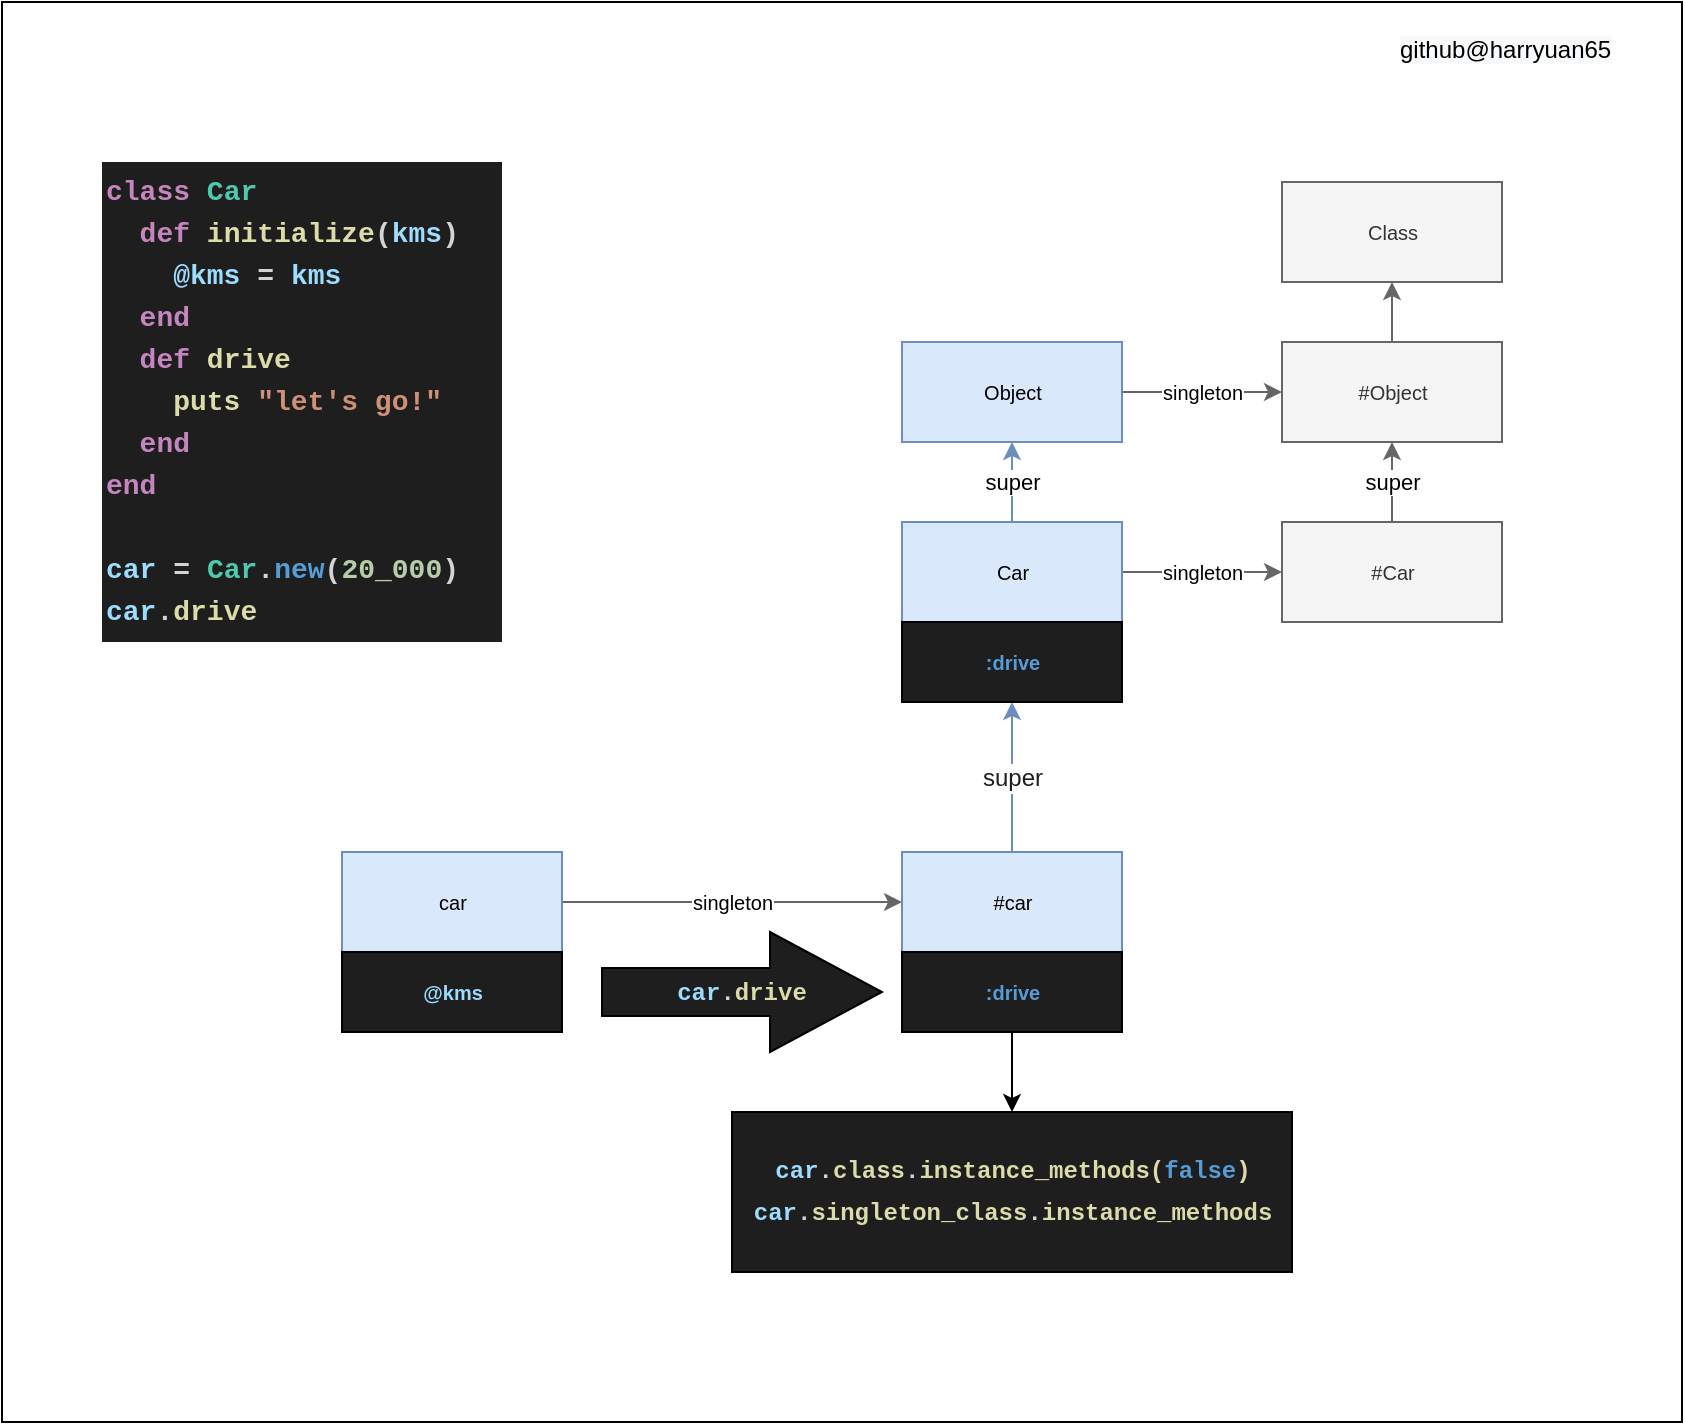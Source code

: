 <mxfile>
    <diagram id="1DmJG_v_HB7CN_tW5fvp" name="Page-1">
        <mxGraphModel dx="2190" dy="1427" grid="1" gridSize="10" guides="1" tooltips="1" connect="1" arrows="1" fold="1" page="1" pageScale="1" pageWidth="827" pageHeight="1169" background="#ffffff" math="0" shadow="0">
            <root>
                <mxCell id="0"/>
                <mxCell id="1" parent="0"/>
                <mxCell id="57" value="" style="rounded=0;whiteSpace=wrap;html=1;" vertex="1" parent="1">
                    <mxGeometry width="840" height="710" as="geometry"/>
                </mxCell>
                <mxCell id="22" value="singleton" style="edgeStyle=none;html=1;fontSize=10;fillColor=#f5f5f5;strokeColor=#666666;" parent="1" source="20" target="21" edge="1">
                    <mxGeometry relative="1" as="geometry">
                        <mxPoint as="offset"/>
                    </mxGeometry>
                </mxCell>
                <mxCell id="20" value="Object" style="html=1;fontSize=10;fillColor=#dae8fc;strokeColor=#6c8ebf;" parent="1" vertex="1">
                    <mxGeometry x="450" y="170" width="110" height="50" as="geometry"/>
                </mxCell>
                <mxCell id="24" value="" style="edgeStyle=none;html=1;fontSize=10;fillColor=#f5f5f5;strokeColor=#666666;" parent="1" source="21" target="23" edge="1">
                    <mxGeometry relative="1" as="geometry"/>
                </mxCell>
                <mxCell id="21" value="&lt;span style=&quot;font-weight: normal&quot;&gt;#&lt;span&gt;Object&lt;/span&gt;&lt;/span&gt;" style="html=1;fontSize=10;fontStyle=1;fillColor=#f5f5f5;fontColor=#333333;strokeColor=#666666;" parent="1" vertex="1">
                    <mxGeometry x="640" y="170" width="110" height="50" as="geometry"/>
                </mxCell>
                <mxCell id="23" value="Class" style="html=1;fontSize=10;fillColor=#f5f5f5;fontColor=#333333;strokeColor=#666666;" parent="1" vertex="1">
                    <mxGeometry x="640" y="90" width="110" height="50" as="geometry"/>
                </mxCell>
                <mxCell id="29" value="klass" style="edgeStyle=none;html=1;fontSize=10;" parent="1" edge="1">
                    <mxGeometry relative="1" as="geometry">
                        <mxPoint x="560" y="245" as="sourcePoint"/>
                    </mxGeometry>
                </mxCell>
                <mxCell id="33" value="singleton" style="edgeStyle=none;html=1;fontSize=10;fillColor=#f5f5f5;strokeColor=#666666;" parent="1" source="30" target="31" edge="1">
                    <mxGeometry relative="1" as="geometry"/>
                </mxCell>
                <mxCell id="47" value="super" style="edgeStyle=none;html=1;fillColor=#dae8fc;strokeColor=#6c8ebf;" parent="1" source="30" target="20" edge="1">
                    <mxGeometry relative="1" as="geometry"/>
                </mxCell>
                <mxCell id="30" value="Car" style="html=1;fontSize=10;fillColor=#dae8fc;strokeColor=#6c8ebf;" parent="1" vertex="1">
                    <mxGeometry x="450" y="260" width="110" height="50" as="geometry"/>
                </mxCell>
                <mxCell id="48" value="super" style="edgeStyle=none;html=1;fillColor=#f5f5f5;strokeColor=#666666;" parent="1" source="31" target="21" edge="1">
                    <mxGeometry relative="1" as="geometry"/>
                </mxCell>
                <mxCell id="31" value="&lt;span style=&quot;font-weight: normal&quot;&gt;#Car&lt;/span&gt;" style="html=1;fontSize=10;fontStyle=1;fillColor=#f5f5f5;fontColor=#333333;strokeColor=#666666;" parent="1" vertex="1">
                    <mxGeometry x="640" y="260" width="110" height="50" as="geometry"/>
                </mxCell>
                <mxCell id="40" value="singleton" style="edgeStyle=none;html=1;fontSize=10;fillColor=#f5f5f5;strokeColor=#666666;" parent="1" source="37" target="38" edge="1">
                    <mxGeometry relative="1" as="geometry"/>
                </mxCell>
                <mxCell id="37" value="car" style="html=1;fontSize=10;fillColor=#dae8fc;strokeColor=#6c8ebf;" parent="1" vertex="1">
                    <mxGeometry x="170" y="425" width="110" height="50" as="geometry"/>
                </mxCell>
                <mxCell id="55" value="&lt;font color=&quot;#1e1e1e&quot;&gt;super&lt;/font&gt;" style="edgeStyle=none;html=1;fontSize=12;fontColor=#569CD6;fillColor=#dae8fc;strokeColor=#6c8ebf;" parent="1" source="38" target="54" edge="1">
                    <mxGeometry relative="1" as="geometry"/>
                </mxCell>
                <mxCell id="38" value="#car" style="html=1;fontSize=10;fillColor=#dae8fc;strokeColor=#6c8ebf;" parent="1" vertex="1">
                    <mxGeometry x="450" y="425" width="110" height="50" as="geometry"/>
                </mxCell>
                <mxCell id="41" value="&lt;div style=&quot;color: rgb(212 , 212 , 212) ; font-family: &amp;#34;menlo&amp;#34; , &amp;#34;monaco&amp;#34; , &amp;#34;courier new&amp;#34; , monospace ; font-weight: bold ; font-size: 14px ; line-height: 21px&quot;&gt;&lt;div&gt;&lt;span style=&quot;color: #c586c0&quot;&gt;class&lt;/span&gt; &lt;span style=&quot;color: #4ec9b0&quot;&gt;Car&lt;/span&gt;&lt;/div&gt;&lt;div&gt;&lt;span style=&quot;color: #c586c0&quot;&gt;&amp;nbsp; def&lt;/span&gt; &lt;span style=&quot;color: #dcdcaa&quot;&gt;initialize&lt;/span&gt;(&lt;span style=&quot;color: #9cdcfe&quot;&gt;kms&lt;/span&gt;)&lt;/div&gt;&lt;div&gt;&lt;span style=&quot;color: #9cdcfe&quot;&gt;&amp;nbsp; &amp;nbsp; @kms&lt;/span&gt; = &lt;span style=&quot;color: #9cdcfe&quot;&gt;kms&lt;/span&gt;&lt;/div&gt;&lt;div&gt;&lt;span style=&quot;color: #c586c0&quot;&gt;&amp;nbsp; end&lt;/span&gt;&lt;/div&gt;&lt;div&gt;&lt;span style=&quot;color: #c586c0&quot;&gt;&amp;nbsp; def&lt;/span&gt; &lt;span style=&quot;color: #dcdcaa&quot;&gt;drive&lt;/span&gt;&lt;/div&gt;&lt;div&gt;&lt;span style=&quot;color: #dcdcaa&quot;&gt;&amp;nbsp; &amp;nbsp; puts&lt;/span&gt; &lt;span style=&quot;color: #ce9178&quot;&gt;&quot;let's go!&quot;&lt;/span&gt;&lt;/div&gt;&lt;div&gt;&lt;span style=&quot;color: #c586c0&quot;&gt;&amp;nbsp; end&lt;/span&gt;&lt;/div&gt;&lt;div&gt;&lt;span style=&quot;color: #c586c0&quot;&gt;end&lt;/span&gt;&lt;/div&gt;&lt;div&gt;  &lt;/div&gt;&lt;div&gt;&lt;span style=&quot;color: #9cdcfe&quot;&gt;&lt;br&gt;&lt;/span&gt;&lt;/div&gt;&lt;div&gt;&lt;span style=&quot;color: #9cdcfe&quot;&gt;car&lt;/span&gt; = &lt;span style=&quot;color: #4ec9b0&quot;&gt;Car&lt;/span&gt;.&lt;span style=&quot;color: #569cd6&quot;&gt;new&lt;/span&gt;(&lt;span style=&quot;color: #b5cea8&quot;&gt;20_000&lt;/span&gt;)  &lt;/div&gt;&lt;div&gt;&lt;span style=&quot;color: #9cdcfe&quot;&gt;car&lt;/span&gt;.&lt;span style=&quot;color: #dcdcaa&quot;&gt;drive&lt;/span&gt;&lt;/div&gt;&lt;/div&gt;" style="text;html=1;align=left;verticalAlign=middle;resizable=0;points=[];autosize=1;strokeColor=none;fillColor=#1E1E1E;spacing=2;labelBackgroundColor=#1e1e1e;" parent="1" vertex="1">
                    <mxGeometry x="50" y="80" width="200" height="240" as="geometry"/>
                </mxCell>
                <mxCell id="46" value="&lt;font color=&quot;#9cdcfe&quot;&gt;@kms&lt;/font&gt;" style="html=1;fontSize=10;fillColor=#1E1E1E;fontStyle=1" parent="1" vertex="1">
                    <mxGeometry x="170" y="475" width="110" height="40" as="geometry"/>
                </mxCell>
                <mxCell id="52" value="" style="edgeStyle=none;html=1;fontColor=#569CD6;" parent="1" source="50" target="51" edge="1">
                    <mxGeometry relative="1" as="geometry"/>
                </mxCell>
                <mxCell id="50" value="&lt;font color=&quot;#569cd6&quot;&gt;:drive&lt;/font&gt;" style="html=1;fontSize=10;fillColor=#1E1E1E;fontStyle=1" parent="1" vertex="1">
                    <mxGeometry x="450" y="475" width="110" height="40" as="geometry"/>
                </mxCell>
                <mxCell id="51" value="&lt;div style=&quot;background-color: rgb(30 , 30 , 30) ; font-family: &amp;#34;menlo&amp;#34; , &amp;#34;monaco&amp;#34; , &amp;#34;courier new&amp;#34; , monospace ; font-size: 12px ; line-height: 21px&quot;&gt;&lt;div&gt;&lt;span style=&quot;color: rgb(156 , 220 , 254)&quot;&gt;car&lt;/span&gt;&lt;font color=&quot;#d4d4d4&quot;&gt;.&lt;/font&gt;&lt;span style=&quot;color: rgb(220 , 220 , 170)&quot;&gt;class&lt;/span&gt;&lt;font color=&quot;#d4d4d4&quot;&gt;.&lt;/font&gt;&lt;span style=&quot;color: rgb(220 , 220 , 170)&quot;&gt;instance_methods(&lt;/span&gt;&lt;font color=&quot;#569cd6&quot;&gt;false&lt;/font&gt;&lt;span style=&quot;color: rgb(220 , 220 , 170)&quot;&gt;)&lt;/span&gt;&lt;/div&gt;&lt;div style=&quot;color: rgb(212 , 212 , 212)&quot;&gt;&lt;span style=&quot;color: #9cdcfe&quot;&gt;car&lt;/span&gt;.&lt;span style=&quot;color: #dcdcaa&quot;&gt;singleton_class&lt;/span&gt;.&lt;span style=&quot;color: #dcdcaa&quot;&gt;instance_methods&lt;/span&gt;&lt;/div&gt;&lt;/div&gt;" style="html=1;fontSize=10;fillColor=#1E1E1E;fontStyle=1" parent="1" vertex="1">
                    <mxGeometry x="365" y="555" width="280" height="80" as="geometry"/>
                </mxCell>
                <mxCell id="53" value="&lt;font style=&quot;font-size: 12px&quot;&gt;&lt;span style=&quot;font-family: &amp;#34;menlo&amp;#34; , &amp;#34;monaco&amp;#34; , &amp;#34;courier new&amp;#34; , monospace ; font-weight: 700 ; text-align: left ; background-color: rgb(30 , 30 , 30) ; color: rgb(156 , 220 , 254)&quot;&gt;car&lt;/span&gt;&lt;span style=&quot;color: rgb(212 , 212 , 212) ; font-family: &amp;#34;menlo&amp;#34; , &amp;#34;monaco&amp;#34; , &amp;#34;courier new&amp;#34; , monospace ; font-weight: 700 ; text-align: left ; background-color: rgb(30 , 30 , 30)&quot;&gt;.&lt;/span&gt;&lt;span style=&quot;font-family: &amp;#34;menlo&amp;#34; , &amp;#34;monaco&amp;#34; , &amp;#34;courier new&amp;#34; , monospace ; font-weight: 700 ; text-align: left ; background-color: rgb(30 , 30 , 30) ; color: rgb(220 , 220 , 170)&quot;&gt;drive&lt;/span&gt;&lt;/font&gt;" style="shape=singleArrow;whiteSpace=wrap;html=1;arrowWidth=0.4;arrowSize=0.4;labelBackgroundColor=none;fontSize=12;fontColor=#569CD6;fillColor=#1E1E1E;" parent="1" vertex="1">
                    <mxGeometry x="300" y="465" width="140" height="60" as="geometry"/>
                </mxCell>
                <mxCell id="54" value="&lt;font color=&quot;#569cd6&quot;&gt;:drive&lt;/font&gt;" style="html=1;fontSize=10;fillColor=#1E1E1E;fontStyle=1" parent="1" vertex="1">
                    <mxGeometry x="450" y="310" width="110" height="40" as="geometry"/>
                </mxCell>
                <mxCell id="56" value="&lt;meta charset=&quot;utf-8&quot;&gt;&lt;span style=&quot;color: rgb(0, 0, 0); font-family: helvetica; font-size: 12px; font-style: normal; font-weight: 400; letter-spacing: normal; text-align: center; text-indent: 0px; text-transform: none; word-spacing: 0px; background-color: rgb(248, 249, 250); display: inline; float: none;&quot;&gt;github@harryuan65&lt;/span&gt;" style="text;whiteSpace=wrap;html=1;" vertex="1" parent="1">
                    <mxGeometry x="697" y="10" width="130" height="30" as="geometry"/>
                </mxCell>
            </root>
        </mxGraphModel>
    </diagram>
</mxfile>